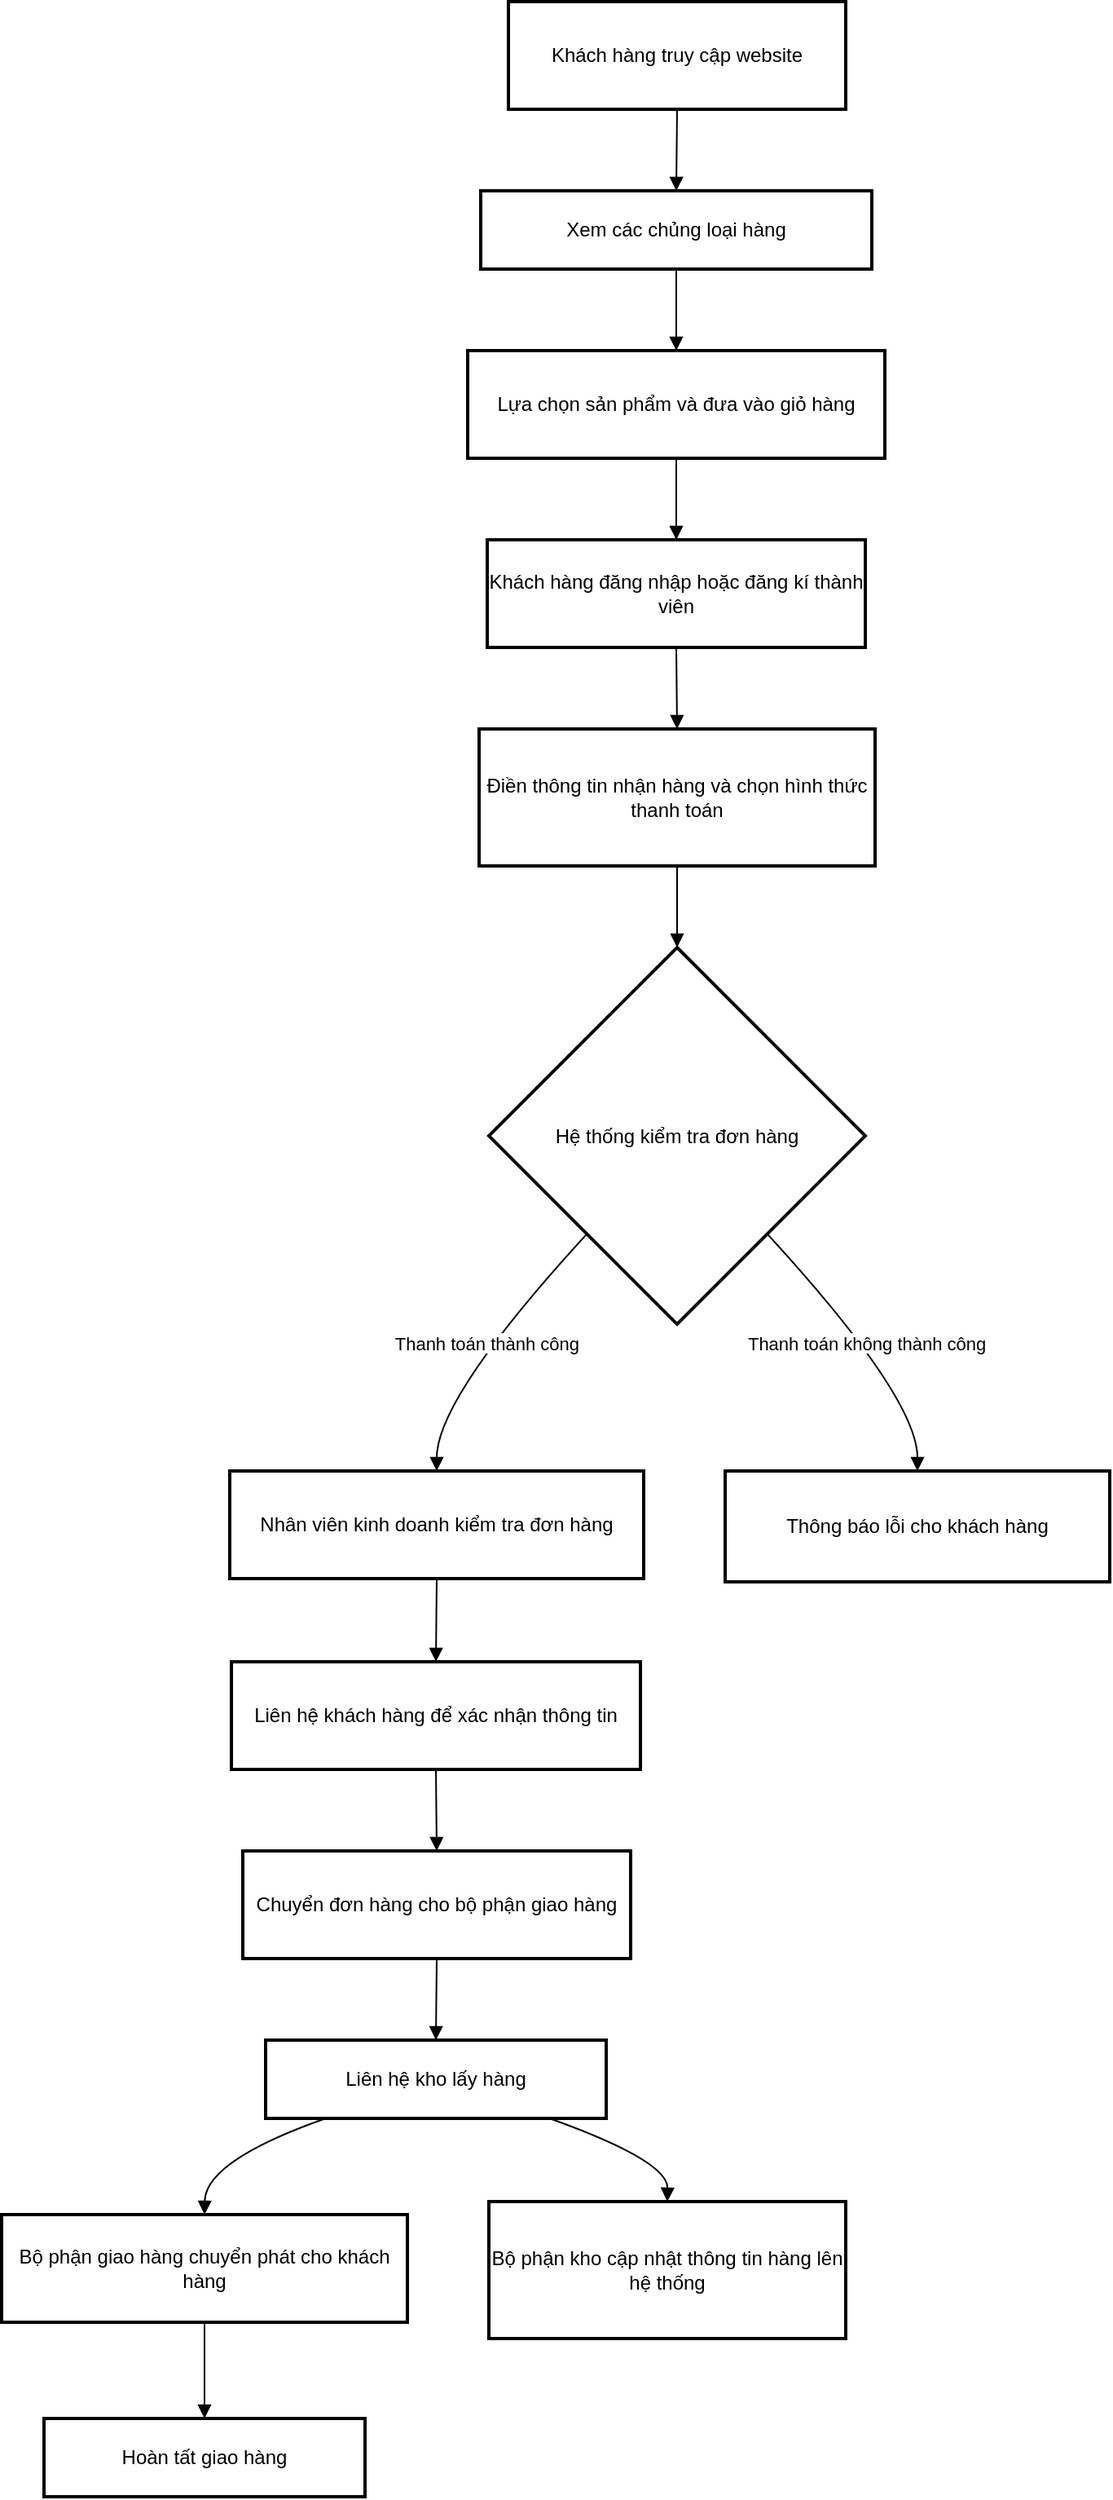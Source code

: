 <mxfile version="24.8.0">
  <diagram id="C5RBs43oDa-KdzZeNtuy" name="Page-1">
    <mxGraphModel dx="1603" dy="872" grid="1" gridSize="10" guides="1" tooltips="1" connect="1" arrows="1" fold="1" page="1" pageScale="1" pageWidth="827" pageHeight="1169" math="0" shadow="0">
      <root>
        <mxCell id="WIyWlLk6GJQsqaUBKTNV-0" />
        <mxCell id="WIyWlLk6GJQsqaUBKTNV-1" parent="WIyWlLk6GJQsqaUBKTNV-0" />
        <mxCell id="3oP2r-Mxomx6HXX4xJhM-0" value="Khách hàng truy cập website" style="whiteSpace=wrap;strokeWidth=2;" vertex="1" parent="WIyWlLk6GJQsqaUBKTNV-1">
          <mxGeometry x="331" y="20" width="207" height="66" as="geometry" />
        </mxCell>
        <mxCell id="3oP2r-Mxomx6HXX4xJhM-1" value="Xem các chủng loại hàng" style="whiteSpace=wrap;strokeWidth=2;" vertex="1" parent="WIyWlLk6GJQsqaUBKTNV-1">
          <mxGeometry x="314" y="136" width="240" height="48" as="geometry" />
        </mxCell>
        <mxCell id="3oP2r-Mxomx6HXX4xJhM-2" value="Lựa chọn sản phẩm và đưa vào giỏ hàng" style="whiteSpace=wrap;strokeWidth=2;" vertex="1" parent="WIyWlLk6GJQsqaUBKTNV-1">
          <mxGeometry x="306" y="234" width="256" height="66" as="geometry" />
        </mxCell>
        <mxCell id="3oP2r-Mxomx6HXX4xJhM-3" value="Khách hàng đăng nhập hoặc đăng kí thành viên" style="whiteSpace=wrap;strokeWidth=2;" vertex="1" parent="WIyWlLk6GJQsqaUBKTNV-1">
          <mxGeometry x="318" y="350" width="232" height="66" as="geometry" />
        </mxCell>
        <mxCell id="3oP2r-Mxomx6HXX4xJhM-4" value="Điền thông tin nhận hàng và chọn hình thức thanh toán" style="whiteSpace=wrap;strokeWidth=2;" vertex="1" parent="WIyWlLk6GJQsqaUBKTNV-1">
          <mxGeometry x="313" y="466" width="243" height="84" as="geometry" />
        </mxCell>
        <mxCell id="3oP2r-Mxomx6HXX4xJhM-5" value="Hệ thống kiểm tra đơn hàng" style="rhombus;strokeWidth=2;whiteSpace=wrap;" vertex="1" parent="WIyWlLk6GJQsqaUBKTNV-1">
          <mxGeometry x="319" y="600" width="231" height="231" as="geometry" />
        </mxCell>
        <mxCell id="3oP2r-Mxomx6HXX4xJhM-6" value="Nhân viên kinh doanh kiểm tra đơn hàng" style="whiteSpace=wrap;strokeWidth=2;" vertex="1" parent="WIyWlLk6GJQsqaUBKTNV-1">
          <mxGeometry x="160" y="921" width="254" height="66" as="geometry" />
        </mxCell>
        <mxCell id="3oP2r-Mxomx6HXX4xJhM-7" value="Thông báo lỗi cho khách hàng" style="whiteSpace=wrap;strokeWidth=2;" vertex="1" parent="WIyWlLk6GJQsqaUBKTNV-1">
          <mxGeometry x="464" y="921" width="236" height="68" as="geometry" />
        </mxCell>
        <mxCell id="3oP2r-Mxomx6HXX4xJhM-8" value="Liên hệ khách hàng để xác nhận thông tin" style="whiteSpace=wrap;strokeWidth=2;" vertex="1" parent="WIyWlLk6GJQsqaUBKTNV-1">
          <mxGeometry x="161" y="1038" width="251" height="66" as="geometry" />
        </mxCell>
        <mxCell id="3oP2r-Mxomx6HXX4xJhM-9" value="Chuyển đơn hàng cho bộ phận giao hàng" style="whiteSpace=wrap;strokeWidth=2;" vertex="1" parent="WIyWlLk6GJQsqaUBKTNV-1">
          <mxGeometry x="168" y="1154" width="238" height="66" as="geometry" />
        </mxCell>
        <mxCell id="3oP2r-Mxomx6HXX4xJhM-10" value="Liên hệ kho lấy hàng" style="whiteSpace=wrap;strokeWidth=2;" vertex="1" parent="WIyWlLk6GJQsqaUBKTNV-1">
          <mxGeometry x="182" y="1270" width="209" height="48" as="geometry" />
        </mxCell>
        <mxCell id="3oP2r-Mxomx6HXX4xJhM-11" value="Bộ phận giao hàng chuyển phát cho khách hàng" style="whiteSpace=wrap;strokeWidth=2;" vertex="1" parent="WIyWlLk6GJQsqaUBKTNV-1">
          <mxGeometry x="20" y="1377" width="249" height="66" as="geometry" />
        </mxCell>
        <mxCell id="3oP2r-Mxomx6HXX4xJhM-12" value="Hoàn tất giao hàng" style="whiteSpace=wrap;strokeWidth=2;" vertex="1" parent="WIyWlLk6GJQsqaUBKTNV-1">
          <mxGeometry x="46" y="1502" width="197" height="48" as="geometry" />
        </mxCell>
        <mxCell id="3oP2r-Mxomx6HXX4xJhM-13" value="Bộ phận kho cập nhật thông tin hàng lên hệ thống" style="whiteSpace=wrap;strokeWidth=2;" vertex="1" parent="WIyWlLk6GJQsqaUBKTNV-1">
          <mxGeometry x="319" y="1369" width="219" height="84" as="geometry" />
        </mxCell>
        <mxCell id="3oP2r-Mxomx6HXX4xJhM-14" value="" style="curved=1;startArrow=none;endArrow=block;exitX=0.5;exitY=1;entryX=0.5;entryY=0;rounded=0;" edge="1" parent="WIyWlLk6GJQsqaUBKTNV-1" source="3oP2r-Mxomx6HXX4xJhM-0" target="3oP2r-Mxomx6HXX4xJhM-1">
          <mxGeometry relative="1" as="geometry">
            <Array as="points" />
          </mxGeometry>
        </mxCell>
        <mxCell id="3oP2r-Mxomx6HXX4xJhM-15" value="" style="curved=1;startArrow=none;endArrow=block;exitX=0.5;exitY=1.01;entryX=0.5;entryY=0.01;rounded=0;" edge="1" parent="WIyWlLk6GJQsqaUBKTNV-1" source="3oP2r-Mxomx6HXX4xJhM-1" target="3oP2r-Mxomx6HXX4xJhM-2">
          <mxGeometry relative="1" as="geometry">
            <Array as="points" />
          </mxGeometry>
        </mxCell>
        <mxCell id="3oP2r-Mxomx6HXX4xJhM-16" value="" style="curved=1;startArrow=none;endArrow=block;exitX=0.5;exitY=1.01;entryX=0.5;entryY=0.01;rounded=0;" edge="1" parent="WIyWlLk6GJQsqaUBKTNV-1" source="3oP2r-Mxomx6HXX4xJhM-2" target="3oP2r-Mxomx6HXX4xJhM-3">
          <mxGeometry relative="1" as="geometry">
            <Array as="points" />
          </mxGeometry>
        </mxCell>
        <mxCell id="3oP2r-Mxomx6HXX4xJhM-17" value="" style="curved=1;startArrow=none;endArrow=block;exitX=0.5;exitY=1.01;entryX=0.5;entryY=0;rounded=0;" edge="1" parent="WIyWlLk6GJQsqaUBKTNV-1" source="3oP2r-Mxomx6HXX4xJhM-3" target="3oP2r-Mxomx6HXX4xJhM-4">
          <mxGeometry relative="1" as="geometry">
            <Array as="points" />
          </mxGeometry>
        </mxCell>
        <mxCell id="3oP2r-Mxomx6HXX4xJhM-18" value="" style="curved=1;startArrow=none;endArrow=block;exitX=0.5;exitY=1;entryX=0.5;entryY=0;rounded=0;" edge="1" parent="WIyWlLk6GJQsqaUBKTNV-1" source="3oP2r-Mxomx6HXX4xJhM-4" target="3oP2r-Mxomx6HXX4xJhM-5">
          <mxGeometry relative="1" as="geometry">
            <Array as="points" />
          </mxGeometry>
        </mxCell>
        <mxCell id="3oP2r-Mxomx6HXX4xJhM-19" value="Thanh toán thành công" style="curved=1;startArrow=none;endArrow=block;exitX=0.04;exitY=1;entryX=0.5;entryY=0.01;rounded=0;" edge="1" parent="WIyWlLk6GJQsqaUBKTNV-1" source="3oP2r-Mxomx6HXX4xJhM-5" target="3oP2r-Mxomx6HXX4xJhM-6">
          <mxGeometry relative="1" as="geometry">
            <Array as="points">
              <mxPoint x="287" y="876" />
            </Array>
          </mxGeometry>
        </mxCell>
        <mxCell id="3oP2r-Mxomx6HXX4xJhM-20" value="Thanh toán không thành công" style="curved=1;startArrow=none;endArrow=block;exitX=0.96;exitY=1;entryX=0.5;entryY=0;rounded=0;" edge="1" parent="WIyWlLk6GJQsqaUBKTNV-1" source="3oP2r-Mxomx6HXX4xJhM-5" target="3oP2r-Mxomx6HXX4xJhM-7">
          <mxGeometry relative="1" as="geometry">
            <Array as="points">
              <mxPoint x="582" y="876" />
            </Array>
          </mxGeometry>
        </mxCell>
        <mxCell id="3oP2r-Mxomx6HXX4xJhM-21" value="" style="curved=1;startArrow=none;endArrow=block;exitX=0.5;exitY=1.01;entryX=0.5;entryY=0;rounded=0;" edge="1" parent="WIyWlLk6GJQsqaUBKTNV-1" source="3oP2r-Mxomx6HXX4xJhM-6" target="3oP2r-Mxomx6HXX4xJhM-8">
          <mxGeometry relative="1" as="geometry">
            <Array as="points" />
          </mxGeometry>
        </mxCell>
        <mxCell id="3oP2r-Mxomx6HXX4xJhM-22" value="" style="curved=1;startArrow=none;endArrow=block;exitX=0.5;exitY=1;entryX=0.5;entryY=0;rounded=0;" edge="1" parent="WIyWlLk6GJQsqaUBKTNV-1" source="3oP2r-Mxomx6HXX4xJhM-8" target="3oP2r-Mxomx6HXX4xJhM-9">
          <mxGeometry relative="1" as="geometry">
            <Array as="points" />
          </mxGeometry>
        </mxCell>
        <mxCell id="3oP2r-Mxomx6HXX4xJhM-23" value="" style="curved=1;startArrow=none;endArrow=block;exitX=0.5;exitY=1;entryX=0.5;entryY=0.01;rounded=0;" edge="1" parent="WIyWlLk6GJQsqaUBKTNV-1" source="3oP2r-Mxomx6HXX4xJhM-9" target="3oP2r-Mxomx6HXX4xJhM-10">
          <mxGeometry relative="1" as="geometry">
            <Array as="points" />
          </mxGeometry>
        </mxCell>
        <mxCell id="3oP2r-Mxomx6HXX4xJhM-24" value="" style="curved=1;startArrow=none;endArrow=block;exitX=0.17;exitY=1.01;entryX=0.5;entryY=0.01;rounded=0;" edge="1" parent="WIyWlLk6GJQsqaUBKTNV-1" source="3oP2r-Mxomx6HXX4xJhM-10" target="3oP2r-Mxomx6HXX4xJhM-11">
          <mxGeometry relative="1" as="geometry">
            <Array as="points">
              <mxPoint x="145" y="1344" />
            </Array>
          </mxGeometry>
        </mxCell>
        <mxCell id="3oP2r-Mxomx6HXX4xJhM-25" value="" style="curved=1;startArrow=none;endArrow=block;exitX=0.5;exitY=1.01;entryX=0.5;entryY=0.01;rounded=0;" edge="1" parent="WIyWlLk6GJQsqaUBKTNV-1" source="3oP2r-Mxomx6HXX4xJhM-11" target="3oP2r-Mxomx6HXX4xJhM-12">
          <mxGeometry relative="1" as="geometry">
            <Array as="points" />
          </mxGeometry>
        </mxCell>
        <mxCell id="3oP2r-Mxomx6HXX4xJhM-26" value="" style="curved=1;startArrow=none;endArrow=block;exitX=0.84;exitY=1.01;entryX=0.5;entryY=0;rounded=0;" edge="1" parent="WIyWlLk6GJQsqaUBKTNV-1" source="3oP2r-Mxomx6HXX4xJhM-10" target="3oP2r-Mxomx6HXX4xJhM-13">
          <mxGeometry relative="1" as="geometry">
            <Array as="points">
              <mxPoint x="429" y="1344" />
            </Array>
          </mxGeometry>
        </mxCell>
      </root>
    </mxGraphModel>
  </diagram>
</mxfile>
